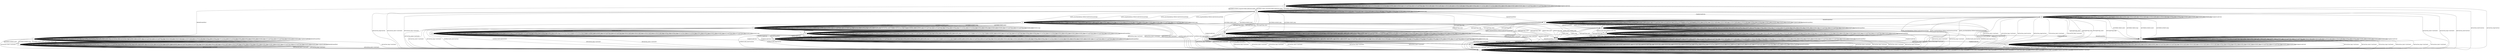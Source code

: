 digraph "../results/kwikModels/kwik-PSK-0/learnedModel" {
s0 [label=s0];
s1 [label=s1];
s2 [label=s2];
s3 [label=s3];
s4 [label=s4];
s5 [label=s5];
s6 [label=s6];
s7 [label=s7];
s8 [label=s8];
s9 [label=s9];
s10 [label=s10];
s11 [label=s11];
s12 [label=s12];
s13 [label=s13];
s14 [label=s14];
s15 [label=s15];
s16 [label=s16];
s17 [label=s17];
s18 [label=s18];
s19 [label=s19];
s0 -> s0  [label="initPing_short/PingACK "];
s0 -> s0  [label="initPing_long/PingACK "];
s0 -> s3  [label="initConClose_short/ConClose "];
s0 -> s3  [label="initConClose_long/ConClose "];
s0 -> s2  [label="initCltHello-vldACK_short/initSvrHello,hndEncExt,hndFin "];
s0 -> s2  [label="initCltHello-vldACK_long/initSvrHello,hndEncExt,hndFin "];
s0 -> s2  [label="initCltHello-invldACK_short/initSvrHello,hndEncExt,hndFin "];
s0 -> s2  [label="initCltHello-invldACK_long/initSvrHello,hndEncExt,hndFin "];
s0 -> s0  [label="initNoFr_short/ "];
s0 -> s0  [label="initNoFr_long/ "];
s0 -> s0  [label="initUnxpFrType_short/ "];
s0 -> s0  [label="initUnxpFrType_long/ "];
s0 -> s0  [label="hndPing_short/ "];
s0 -> s0  [label="hndPing_long/ "];
s0 -> s0  [label="hndFin_short/ "];
s0 -> s0  [label="hndFin_long/ "];
s0 -> s0  [label="hndConClose_short/ "];
s0 -> s0  [label="hndConClose_long/ "];
s0 -> s0  [label="hndNoFr_short/ "];
s0 -> s0  [label="hndNoFr_long/ "];
s0 -> s0  [label="hndUnxpFrType_short/ "];
s0 -> s0  [label="hndUnxpFrType_long/ "];
s0 -> s0  [label="VldNewConID_short/ "];
s0 -> s0  [label="VldNewConID_long/ "];
s0 -> s0  [label="InvldNewConID_short/ "];
s0 -> s0  [label="InvldNewConID_long/ "];
s0 -> s0  [label="0rttPing_short/ "];
s0 -> s0  [label="0rttPing_long/ "];
s0 -> s0  [label="0rttConClose_short/ "];
s0 -> s0  [label="0rttConClose_long/ "];
s0 -> s0  [label="0rttFin_short/ "];
s0 -> s0  [label="0rttFin_long/ "];
s0 -> s0  [label="0rttNoFr_short/ "];
s0 -> s0  [label="0rttNoFr_long/ "];
s0 -> s0  [label="0rttUnxpFrType_short/ "];
s0 -> s0  [label="0rttUnxpFrType_long/ "];
s0 -> s0  [label="0rttACK_short/ "];
s0 -> s0  [label="0rttACK_long/ "];
s0 -> s0  [label="[ChgDestConID-Ori]/ "];
s0 -> s1  [label="[RmPadFrmInitPkts]/ "];
s1 -> s1  [label="initPing_short/ "];
s1 -> s1  [label="initPing_long/ "];
s1 -> s3  [label="initConClose_short/<ConClosed> "];
s1 -> s3  [label="initConClose_long/<ConClosed> "];
s1 -> s7  [label="initCltHello-vldACK_short/ "];
s1 -> s7  [label="initCltHello-vldACK_long/ "];
s1 -> s7  [label="initCltHello-invldACK_short/ "];
s1 -> s7  [label="initCltHello-invldACK_long/ "];
s1 -> s1  [label="initNoFr_short/ "];
s1 -> s1  [label="initNoFr_long/ "];
s1 -> s1  [label="initUnxpFrType_short/ "];
s1 -> s1  [label="initUnxpFrType_long/ "];
s1 -> s1  [label="hndPing_short/ "];
s1 -> s1  [label="hndPing_long/ "];
s1 -> s1  [label="hndFin_short/ "];
s1 -> s1  [label="hndFin_long/ "];
s1 -> s1  [label="hndConClose_short/ "];
s1 -> s1  [label="hndConClose_long/ "];
s1 -> s1  [label="hndNoFr_short/ "];
s1 -> s1  [label="hndNoFr_long/ "];
s1 -> s1  [label="hndUnxpFrType_short/ "];
s1 -> s1  [label="hndUnxpFrType_long/ "];
s1 -> s1  [label="VldNewConID_short/ "];
s1 -> s1  [label="VldNewConID_long/ "];
s1 -> s1  [label="InvldNewConID_short/ "];
s1 -> s1  [label="InvldNewConID_long/ "];
s1 -> s1  [label="0rttPing_short/ "];
s1 -> s1  [label="0rttPing_long/ "];
s1 -> s1  [label="0rttConClose_short/ "];
s1 -> s1  [label="0rttConClose_long/ "];
s1 -> s1  [label="0rttFin_short/ "];
s1 -> s1  [label="0rttFin_long/ "];
s1 -> s1  [label="0rttNoFr_short/ "];
s1 -> s1  [label="0rttNoFr_long/ "];
s1 -> s1  [label="0rttUnxpFrType_short/ "];
s1 -> s1  [label="0rttUnxpFrType_long/ "];
s1 -> s1  [label="0rttACK_short/ "];
s1 -> s1  [label="0rttACK_long/ "];
s1 -> s1  [label="[ChgDestConID-Ori]/ "];
s1 -> s1  [label="[RmPadFrmInitPkts]/ "];
s2 -> s2  [label="initPing_short/ "];
s2 -> s2  [label="initPing_long/ "];
s2 -> s3  [label="initConClose_short/<ConClosed> "];
s2 -> s3  [label="initConClose_long/<ConClosed> "];
s2 -> s6  [label="initCltHello-vldACK_short/ "];
s2 -> s6  [label="initCltHello-vldACK_long/ "];
s2 -> s6  [label="initCltHello-invldACK_short/ "];
s2 -> s6  [label="initCltHello-invldACK_long/ "];
s2 -> s2  [label="initNoFr_short/ "];
s2 -> s2  [label="initNoFr_long/ "];
s2 -> s2  [label="initUnxpFrType_short/ "];
s2 -> s2  [label="initUnxpFrType_long/ "];
s2 -> s2  [label="hndPing_short/PingACK "];
s2 -> s2  [label="hndPing_long/PingACK "];
s2 -> s5  [label="hndFin_short/HndshkDone,VldNewConID,NewSessionTicket "];
s2 -> s5  [label="hndFin_long/HndshkDone,VldNewConID,NewSessionTicket "];
s2 -> s3  [label="hndConClose_short/ConClose "];
s2 -> s3  [label="hndConClose_long/ConClose "];
s2 -> s2  [label="hndNoFr_short/ "];
s2 -> s2  [label="hndNoFr_long/ "];
s2 -> s16  [label="hndUnxpFrType_short/ "];
s2 -> s16  [label="hndUnxpFrType_long/ "];
s2 -> s2  [label="VldNewConID_short/ "];
s2 -> s2  [label="VldNewConID_long/ "];
s2 -> s2  [label="InvldNewConID_short/ "];
s2 -> s2  [label="InvldNewConID_long/ "];
s2 -> s2  [label="0rttPing_short/ "];
s2 -> s2  [label="0rttPing_long/ "];
s2 -> s3  [label="0rttConClose_short/<ConClosed> "];
s2 -> s3  [label="0rttConClose_long/<ConClosed> "];
s2 -> s5  [label="0rttFin_short/HndshkDone,VldNewConID,NewSessionTicket "];
s2 -> s5  [label="0rttFin_long/HndshkDone,VldNewConID,NewSessionTicket "];
s2 -> s2  [label="0rttNoFr_short/ "];
s2 -> s2  [label="0rttNoFr_long/ "];
s2 -> s16  [label="0rttUnxpFrType_short/ "];
s2 -> s16  [label="0rttUnxpFrType_long/ "];
s2 -> s2  [label="0rttACK_short/ "];
s2 -> s2  [label="0rttACK_long/ "];
s2 -> s19  [label="[ChgDestConID-Ori]/ "];
s2 -> s4  [label="[RmPadFrmInitPkts]/ "];
s3 -> s3  [label="initPing_short/<ConClosed> "];
s3 -> s3  [label="initPing_long/<ConClosed> "];
s3 -> s3  [label="initConClose_short/<ConClosed> "];
s3 -> s3  [label="initConClose_long/<ConClosed> "];
s3 -> s3  [label="initCltHello-vldACK_short/<ConClosed> "];
s3 -> s3  [label="initCltHello-vldACK_long/<ConClosed> "];
s3 -> s3  [label="initCltHello-invldACK_short/<ConClosed> "];
s3 -> s3  [label="initCltHello-invldACK_long/<ConClosed> "];
s3 -> s3  [label="initNoFr_short/<ConClosed> "];
s3 -> s3  [label="initNoFr_long/<ConClosed> "];
s3 -> s3  [label="initUnxpFrType_short/<ConClosed> "];
s3 -> s3  [label="initUnxpFrType_long/<ConClosed> "];
s3 -> s3  [label="hndPing_short/<ConClosed> "];
s3 -> s3  [label="hndPing_long/<ConClosed> "];
s3 -> s3  [label="hndFin_short/<ConClosed> "];
s3 -> s3  [label="hndFin_long/<ConClosed> "];
s3 -> s3  [label="hndConClose_short/<ConClosed> "];
s3 -> s3  [label="hndConClose_long/<ConClosed> "];
s3 -> s3  [label="hndNoFr_short/<ConClosed> "];
s3 -> s3  [label="hndNoFr_long/<ConClosed> "];
s3 -> s3  [label="hndUnxpFrType_short/<ConClosed> "];
s3 -> s3  [label="hndUnxpFrType_long/<ConClosed> "];
s3 -> s3  [label="VldNewConID_short/<ConClosed> "];
s3 -> s3  [label="VldNewConID_long/<ConClosed> "];
s3 -> s3  [label="InvldNewConID_short/<ConClosed> "];
s3 -> s3  [label="InvldNewConID_long/<ConClosed> "];
s3 -> s3  [label="0rttPing_short/<ConClosed> "];
s3 -> s3  [label="0rttPing_long/<ConClosed> "];
s3 -> s3  [label="0rttConClose_short/<ConClosed> "];
s3 -> s3  [label="0rttConClose_long/<ConClosed> "];
s3 -> s3  [label="0rttFin_short/<ConClosed> "];
s3 -> s3  [label="0rttFin_long/<ConClosed> "];
s3 -> s3  [label="0rttNoFr_short/<ConClosed> "];
s3 -> s3  [label="0rttNoFr_long/<ConClosed> "];
s3 -> s3  [label="0rttUnxpFrType_short/<ConClosed> "];
s3 -> s3  [label="0rttUnxpFrType_long/<ConClosed> "];
s3 -> s3  [label="0rttACK_short/<ConClosed> "];
s3 -> s3  [label="0rttACK_long/<ConClosed> "];
s3 -> s3  [label="[ChgDestConID-Ori]/<ConClosed> "];
s3 -> s3  [label="[RmPadFrmInitPkts]/<ConClosed> "];
s4 -> s4  [label="initPing_short/ "];
s4 -> s4  [label="initPing_long/ "];
s4 -> s4  [label="initConClose_short/<ConAct> "];
s4 -> s4  [label="initConClose_long/<ConAct> "];
s4 -> s4  [label="initCltHello-vldACK_short/ "];
s4 -> s4  [label="initCltHello-vldACK_long/ "];
s4 -> s4  [label="initCltHello-invldACK_short/ "];
s4 -> s4  [label="initCltHello-invldACK_long/ "];
s4 -> s4  [label="initNoFr_short/ "];
s4 -> s4  [label="initNoFr_long/ "];
s4 -> s4  [label="initUnxpFrType_short/ "];
s4 -> s4  [label="initUnxpFrType_long/ "];
s4 -> s4  [label="hndPing_short/PingACK "];
s4 -> s4  [label="hndPing_long/PingACK "];
s4 -> s11  [label="hndFin_short/HndshkDone,VldNewConID,NewSessionTicket "];
s4 -> s11  [label="hndFin_long/HndshkDone,VldNewConID,NewSessionTicket "];
s4 -> s3  [label="hndConClose_short/ConClose "];
s4 -> s3  [label="hndConClose_long/ConClose "];
s4 -> s4  [label="hndNoFr_short/ "];
s4 -> s4  [label="hndNoFr_long/ "];
s4 -> s6  [label="hndUnxpFrType_short/ "];
s4 -> s6  [label="hndUnxpFrType_long/ "];
s4 -> s4  [label="VldNewConID_short/ "];
s4 -> s4  [label="VldNewConID_long/ "];
s4 -> s4  [label="InvldNewConID_short/ "];
s4 -> s4  [label="InvldNewConID_long/ "];
s4 -> s4  [label="0rttPing_short/ "];
s4 -> s4  [label="0rttPing_long/ "];
s4 -> s3  [label="0rttConClose_short/<ConClosed> "];
s4 -> s3  [label="0rttConClose_long/<ConClosed> "];
s4 -> s11  [label="0rttFin_short/HndshkDone,VldNewConID,NewSessionTicket "];
s4 -> s11  [label="0rttFin_long/HndshkDone,VldNewConID,NewSessionTicket "];
s4 -> s4  [label="0rttNoFr_short/ "];
s4 -> s4  [label="0rttNoFr_long/ "];
s4 -> s6  [label="0rttUnxpFrType_short/ "];
s4 -> s6  [label="0rttUnxpFrType_long/ "];
s4 -> s4  [label="0rttACK_short/ "];
s4 -> s4  [label="0rttACK_long/ "];
s4 -> s4  [label="[ChgDestConID-Ori]/ "];
s4 -> s4  [label="[RmPadFrmInitPkts]/ "];
s5 -> s5  [label="initPing_short/ "];
s5 -> s5  [label="initPing_long/ "];
s5 -> s3  [label="initConClose_short/<ConClosed> "];
s5 -> s3  [label="initConClose_long/<ConClosed> "];
s5 -> s10  [label="initCltHello-vldACK_short/ "];
s5 -> s10  [label="initCltHello-vldACK_long/ "];
s5 -> s10  [label="initCltHello-invldACK_short/ "];
s5 -> s10  [label="initCltHello-invldACK_long/ "];
s5 -> s5  [label="initNoFr_short/ "];
s5 -> s5  [label="initNoFr_long/ "];
s5 -> s5  [label="initUnxpFrType_short/ "];
s5 -> s5  [label="initUnxpFrType_long/ "];
s5 -> s5  [label="hndPing_short/ "];
s5 -> s5  [label="hndPing_long/ "];
s5 -> s9  [label="hndFin_short/ "];
s5 -> s9  [label="hndFin_long/ "];
s5 -> s3  [label="hndConClose_short/<ConClosed> "];
s5 -> s3  [label="hndConClose_long/<ConClosed> "];
s5 -> s5  [label="hndNoFr_short/ "];
s5 -> s5  [label="hndNoFr_long/ "];
s5 -> s9  [label="hndUnxpFrType_short/ "];
s5 -> s9  [label="hndUnxpFrType_long/ "];
s5 -> s9  [label="VldNewConID_short/ "];
s5 -> s9  [label="VldNewConID_long/ "];
s5 -> s3  [label="InvldNewConID_short/ConClose "];
s5 -> s3  [label="InvldNewConID_long/ConClose "];
s5 -> s5  [label="0rttPing_short/ "];
s5 -> s5  [label="0rttPing_long/ "];
s5 -> s5  [label="0rttConClose_short/ "];
s5 -> s5  [label="0rttConClose_long/ "];
s5 -> s5  [label="0rttFin_short/ "];
s5 -> s5  [label="0rttFin_long/ "];
s5 -> s5  [label="0rttNoFr_short/ "];
s5 -> s5  [label="0rttNoFr_long/ "];
s5 -> s5  [label="0rttUnxpFrType_short/ "];
s5 -> s5  [label="0rttUnxpFrType_long/ "];
s5 -> s5  [label="0rttACK_short/ "];
s5 -> s5  [label="0rttACK_long/ "];
s5 -> s8  [label="[ChgDestConID-Ori]/ "];
s5 -> s11  [label="[RmPadFrmInitPkts]/ "];
s6 -> s6  [label="initPing_short/ "];
s6 -> s6  [label="initPing_long/ "];
s6 -> s3  [label="initConClose_short/<ConClosed> "];
s6 -> s3  [label="initConClose_long/<ConClosed> "];
s6 -> s6  [label="initCltHello-vldACK_short/ "];
s6 -> s6  [label="initCltHello-vldACK_long/ "];
s6 -> s6  [label="initCltHello-invldACK_short/ "];
s6 -> s6  [label="initCltHello-invldACK_long/ "];
s6 -> s6  [label="initNoFr_short/ "];
s6 -> s6  [label="initNoFr_long/ "];
s6 -> s6  [label="initUnxpFrType_short/ "];
s6 -> s6  [label="initUnxpFrType_long/ "];
s6 -> s6  [label="hndPing_short/ "];
s6 -> s6  [label="hndPing_long/ "];
s6 -> s6  [label="hndFin_short/ "];
s6 -> s6  [label="hndFin_long/ "];
s6 -> s3  [label="hndConClose_short/<ConClosed> "];
s6 -> s3  [label="hndConClose_long/<ConClosed> "];
s6 -> s6  [label="hndNoFr_short/ "];
s6 -> s6  [label="hndNoFr_long/ "];
s6 -> s6  [label="hndUnxpFrType_short/ "];
s6 -> s6  [label="hndUnxpFrType_long/ "];
s6 -> s6  [label="VldNewConID_short/ "];
s6 -> s6  [label="VldNewConID_long/ "];
s6 -> s6  [label="InvldNewConID_short/ "];
s6 -> s6  [label="InvldNewConID_long/ "];
s6 -> s6  [label="0rttPing_short/ "];
s6 -> s6  [label="0rttPing_long/ "];
s6 -> s3  [label="0rttConClose_short/<ConClosed> "];
s6 -> s3  [label="0rttConClose_long/<ConClosed> "];
s6 -> s16  [label="0rttFin_short/ "];
s6 -> s16  [label="0rttFin_long/ "];
s6 -> s6  [label="0rttNoFr_short/ "];
s6 -> s6  [label="0rttNoFr_long/ "];
s6 -> s16  [label="0rttUnxpFrType_short/ "];
s6 -> s16  [label="0rttUnxpFrType_long/ "];
s6 -> s6  [label="0rttACK_short/ "];
s6 -> s6  [label="0rttACK_long/ "];
s6 -> s18  [label="[ChgDestConID-Ori]/ "];
s6 -> s6  [label="[RmPadFrmInitPkts]/ "];
s7 -> s7  [label="initPing_short/ "];
s7 -> s7  [label="initPing_long/ "];
s7 -> s3  [label="initConClose_short/<ConClosed> "];
s7 -> s3  [label="initConClose_long/<ConClosed> "];
s7 -> s7  [label="initCltHello-vldACK_short/ "];
s7 -> s7  [label="initCltHello-vldACK_long/ "];
s7 -> s7  [label="initCltHello-invldACK_short/ "];
s7 -> s7  [label="initCltHello-invldACK_long/ "];
s7 -> s7  [label="initNoFr_short/ "];
s7 -> s7  [label="initNoFr_long/ "];
s7 -> s7  [label="initUnxpFrType_short/ "];
s7 -> s7  [label="initUnxpFrType_long/ "];
s7 -> s7  [label="hndPing_short/ "];
s7 -> s7  [label="hndPing_long/ "];
s7 -> s7  [label="hndFin_short/ "];
s7 -> s7  [label="hndFin_long/ "];
s7 -> s7  [label="hndConClose_short/ "];
s7 -> s7  [label="hndConClose_long/ "];
s7 -> s7  [label="hndNoFr_short/ "];
s7 -> s7  [label="hndNoFr_long/ "];
s7 -> s7  [label="hndUnxpFrType_short/ "];
s7 -> s7  [label="hndUnxpFrType_long/ "];
s7 -> s7  [label="VldNewConID_short/ "];
s7 -> s7  [label="VldNewConID_long/ "];
s7 -> s7  [label="InvldNewConID_short/ "];
s7 -> s7  [label="InvldNewConID_long/ "];
s7 -> s7  [label="0rttPing_short/ "];
s7 -> s7  [label="0rttPing_long/ "];
s7 -> s3  [label="0rttConClose_short/<ConClosed> "];
s7 -> s3  [label="0rttConClose_long/<ConClosed> "];
s7 -> s7  [label="0rttFin_short/ "];
s7 -> s7  [label="0rttFin_long/ "];
s7 -> s7  [label="0rttNoFr_short/ "];
s7 -> s7  [label="0rttNoFr_long/ "];
s7 -> s7  [label="0rttUnxpFrType_short/ "];
s7 -> s7  [label="0rttUnxpFrType_long/ "];
s7 -> s7  [label="0rttACK_short/ "];
s7 -> s7  [label="0rttACK_long/ "];
s7 -> s7  [label="[ChgDestConID-Ori]/ "];
s7 -> s7  [label="[RmPadFrmInitPkts]/ "];
s8 -> s8  [label="initPing_short/ "];
s8 -> s8  [label="initPing_long/ "];
s8 -> s8  [label="initConClose_short/ "];
s8 -> s8  [label="initConClose_long/ "];
s8 -> s8  [label="initCltHello-vldACK_short/ "];
s8 -> s8  [label="initCltHello-vldACK_long/ "];
s8 -> s8  [label="initCltHello-invldACK_short/ "];
s8 -> s8  [label="initCltHello-invldACK_long/ "];
s8 -> s8  [label="initNoFr_short/ "];
s8 -> s8  [label="initNoFr_long/ "];
s8 -> s8  [label="initUnxpFrType_short/ "];
s8 -> s8  [label="initUnxpFrType_long/ "];
s8 -> s8  [label="hndPing_short/ "];
s8 -> s8  [label="hndPing_long/ "];
s8 -> s8  [label="hndFin_short/ "];
s8 -> s8  [label="hndFin_long/ "];
s8 -> s3  [label="hndConClose_short/<ConClosed> "];
s8 -> s3  [label="hndConClose_long/<ConClosed> "];
s8 -> s8  [label="hndNoFr_short/ "];
s8 -> s8  [label="hndNoFr_long/ "];
s8 -> s8  [label="hndUnxpFrType_short/ "];
s8 -> s8  [label="hndUnxpFrType_long/ "];
s8 -> s8  [label="VldNewConID_short/ "];
s8 -> s8  [label="VldNewConID_long/ "];
s8 -> s8  [label="InvldNewConID_short/ "];
s8 -> s8  [label="InvldNewConID_long/ "];
s8 -> s8  [label="0rttPing_short/ "];
s8 -> s8  [label="0rttPing_long/ "];
s8 -> s8  [label="0rttConClose_short/ "];
s8 -> s8  [label="0rttConClose_long/ "];
s8 -> s8  [label="0rttFin_short/ "];
s8 -> s8  [label="0rttFin_long/ "];
s8 -> s8  [label="0rttNoFr_short/ "];
s8 -> s8  [label="0rttNoFr_long/ "];
s8 -> s8  [label="0rttUnxpFrType_short/ "];
s8 -> s8  [label="0rttUnxpFrType_long/ "];
s8 -> s8  [label="0rttACK_short/ "];
s8 -> s8  [label="0rttACK_long/ "];
s8 -> s8  [label="[ChgDestConID-Ori]/ "];
s8 -> s8  [label="[RmPadFrmInitPkts]/ "];
s9 -> s9  [label="initPing_short/ "];
s9 -> s9  [label="initPing_long/ "];
s9 -> s3  [label="initConClose_short/<ConClosed> "];
s9 -> s3  [label="initConClose_long/<ConClosed> "];
s9 -> s9  [label="initCltHello-vldACK_short/ "];
s9 -> s9  [label="initCltHello-vldACK_long/ "];
s9 -> s9  [label="initCltHello-invldACK_short/ "];
s9 -> s9  [label="initCltHello-invldACK_long/ "];
s9 -> s9  [label="initNoFr_short/ "];
s9 -> s9  [label="initNoFr_long/ "];
s9 -> s9  [label="initUnxpFrType_short/ "];
s9 -> s9  [label="initUnxpFrType_long/ "];
s9 -> s9  [label="hndPing_short/ "];
s9 -> s9  [label="hndPing_long/ "];
s9 -> s9  [label="hndFin_short/ "];
s9 -> s9  [label="hndFin_long/ "];
s9 -> s3  [label="hndConClose_short/<ConClosed> "];
s9 -> s3  [label="hndConClose_long/<ConClosed> "];
s9 -> s9  [label="hndNoFr_short/ "];
s9 -> s9  [label="hndNoFr_long/ "];
s9 -> s9  [label="hndUnxpFrType_short/ "];
s9 -> s9  [label="hndUnxpFrType_long/ "];
s9 -> s9  [label="VldNewConID_short/ "];
s9 -> s9  [label="VldNewConID_long/ "];
s9 -> s9  [label="InvldNewConID_short/ "];
s9 -> s9  [label="InvldNewConID_long/ "];
s9 -> s9  [label="0rttPing_short/ "];
s9 -> s9  [label="0rttPing_long/ "];
s9 -> s9  [label="0rttConClose_short/ "];
s9 -> s9  [label="0rttConClose_long/ "];
s9 -> s9  [label="0rttFin_short/ "];
s9 -> s9  [label="0rttFin_long/ "];
s9 -> s9  [label="0rttNoFr_short/ "];
s9 -> s9  [label="0rttNoFr_long/ "];
s9 -> s9  [label="0rttUnxpFrType_short/ "];
s9 -> s9  [label="0rttUnxpFrType_long/ "];
s9 -> s9  [label="0rttACK_short/ "];
s9 -> s9  [label="0rttACK_long/ "];
s9 -> s8  [label="[ChgDestConID-Ori]/ "];
s9 -> s9  [label="[RmPadFrmInitPkts]/ "];
s10 -> s10  [label="initPing_short/ "];
s10 -> s10  [label="initPing_long/ "];
s10 -> s3  [label="initConClose_short/<ConClosed> "];
s10 -> s3  [label="initConClose_long/<ConClosed> "];
s10 -> s10  [label="initCltHello-vldACK_short/ "];
s10 -> s10  [label="initCltHello-vldACK_long/ "];
s10 -> s10  [label="initCltHello-invldACK_short/ "];
s10 -> s10  [label="initCltHello-invldACK_long/ "];
s10 -> s10  [label="initNoFr_short/ "];
s10 -> s10  [label="initNoFr_long/ "];
s10 -> s10  [label="initUnxpFrType_short/ "];
s10 -> s10  [label="initUnxpFrType_long/ "];
s10 -> s10  [label="hndPing_short/ "];
s10 -> s10  [label="hndPing_long/ "];
s10 -> s10  [label="hndFin_short/ "];
s10 -> s10  [label="hndFin_long/ "];
s10 -> s10  [label="hndConClose_short/<ConAct> "];
s10 -> s10  [label="hndConClose_long/<ConAct> "];
s10 -> s10  [label="hndNoFr_short/ "];
s10 -> s10  [label="hndNoFr_long/ "];
s10 -> s10  [label="hndUnxpFrType_short/ "];
s10 -> s10  [label="hndUnxpFrType_long/ "];
s10 -> s14  [label="VldNewConID_short/ "];
s10 -> s14  [label="VldNewConID_long/ "];
s10 -> s3  [label="InvldNewConID_short/ConClose "];
s10 -> s3  [label="InvldNewConID_long/ConClose "];
s10 -> s10  [label="0rttPing_short/ "];
s10 -> s10  [label="0rttPing_long/ "];
s10 -> s10  [label="0rttConClose_short/ "];
s10 -> s10  [label="0rttConClose_long/ "];
s10 -> s10  [label="0rttFin_short/ "];
s10 -> s10  [label="0rttFin_long/ "];
s10 -> s10  [label="0rttNoFr_short/ "];
s10 -> s10  [label="0rttNoFr_long/ "];
s10 -> s10  [label="0rttUnxpFrType_short/ "];
s10 -> s10  [label="0rttUnxpFrType_long/ "];
s10 -> s10  [label="0rttACK_short/ "];
s10 -> s10  [label="0rttACK_long/ "];
s10 -> s8  [label="[ChgDestConID-Ori]/ "];
s10 -> s13  [label="[RmPadFrmInitPkts]/ "];
s11 -> s11  [label="initPing_short/ "];
s11 -> s11  [label="initPing_long/ "];
s11 -> s11  [label="initConClose_short/<ConAct> "];
s11 -> s11  [label="initConClose_long/<ConAct> "];
s11 -> s11  [label="initCltHello-vldACK_short/ "];
s11 -> s11  [label="initCltHello-vldACK_long/ "];
s11 -> s11  [label="initCltHello-invldACK_short/ "];
s11 -> s11  [label="initCltHello-invldACK_long/ "];
s11 -> s11  [label="initNoFr_short/ "];
s11 -> s11  [label="initNoFr_long/ "];
s11 -> s11  [label="initUnxpFrType_short/ "];
s11 -> s11  [label="initUnxpFrType_long/ "];
s11 -> s11  [label="hndPing_short/ "];
s11 -> s11  [label="hndPing_long/ "];
s11 -> s9  [label="hndFin_short/ "];
s11 -> s9  [label="hndFin_long/ "];
s11 -> s3  [label="hndConClose_short/<ConClosed> "];
s11 -> s3  [label="hndConClose_long/<ConClosed> "];
s11 -> s11  [label="hndNoFr_short/ "];
s11 -> s11  [label="hndNoFr_long/ "];
s11 -> s9  [label="hndUnxpFrType_short/ "];
s11 -> s9  [label="hndUnxpFrType_long/ "];
s11 -> s12  [label="VldNewConID_short/ "];
s11 -> s12  [label="VldNewConID_long/ "];
s11 -> s3  [label="InvldNewConID_short/ConClose "];
s11 -> s3  [label="InvldNewConID_long/ConClose "];
s11 -> s11  [label="0rttPing_short/ "];
s11 -> s11  [label="0rttPing_long/ "];
s11 -> s11  [label="0rttConClose_short/ "];
s11 -> s11  [label="0rttConClose_long/ "];
s11 -> s11  [label="0rttFin_short/ "];
s11 -> s11  [label="0rttFin_long/ "];
s11 -> s11  [label="0rttNoFr_short/ "];
s11 -> s11  [label="0rttNoFr_long/ "];
s11 -> s11  [label="0rttUnxpFrType_short/ "];
s11 -> s11  [label="0rttUnxpFrType_long/ "];
s11 -> s11  [label="0rttACK_short/ "];
s11 -> s11  [label="0rttACK_long/ "];
s11 -> s8  [label="[ChgDestConID-Ori]/ "];
s11 -> s11  [label="[RmPadFrmInitPkts]/ "];
s12 -> s12  [label="initPing_short/ "];
s12 -> s12  [label="initPing_long/ "];
s12 -> s12  [label="initConClose_short/<ConAct> "];
s12 -> s12  [label="initConClose_long/<ConAct> "];
s12 -> s12  [label="initCltHello-vldACK_short/ "];
s12 -> s12  [label="initCltHello-vldACK_long/ "];
s12 -> s12  [label="initCltHello-invldACK_short/ "];
s12 -> s12  [label="initCltHello-invldACK_long/ "];
s12 -> s12  [label="initNoFr_short/ "];
s12 -> s12  [label="initNoFr_long/ "];
s12 -> s12  [label="initUnxpFrType_short/ "];
s12 -> s12  [label="initUnxpFrType_long/ "];
s12 -> s12  [label="hndPing_short/ "];
s12 -> s12  [label="hndPing_long/ "];
s12 -> s9  [label="hndFin_short/ "];
s12 -> s9  [label="hndFin_long/ "];
s12 -> s3  [label="hndConClose_short/<ConClosed> "];
s12 -> s3  [label="hndConClose_long/<ConClosed> "];
s12 -> s12  [label="hndNoFr_short/ "];
s12 -> s12  [label="hndNoFr_long/ "];
s12 -> s9  [label="hndUnxpFrType_short/ "];
s12 -> s9  [label="hndUnxpFrType_long/ "];
s12 -> s12  [label="VldNewConID_short/ "];
s12 -> s12  [label="VldNewConID_long/ "];
s12 -> s12  [label="InvldNewConID_short/ "];
s12 -> s12  [label="InvldNewConID_long/ "];
s12 -> s12  [label="0rttPing_short/ "];
s12 -> s12  [label="0rttPing_long/ "];
s12 -> s12  [label="0rttConClose_short/ "];
s12 -> s12  [label="0rttConClose_long/ "];
s12 -> s12  [label="0rttFin_short/ "];
s12 -> s12  [label="0rttFin_long/ "];
s12 -> s12  [label="0rttNoFr_short/ "];
s12 -> s12  [label="0rttNoFr_long/ "];
s12 -> s12  [label="0rttUnxpFrType_short/ "];
s12 -> s12  [label="0rttUnxpFrType_long/ "];
s12 -> s12  [label="0rttACK_short/ "];
s12 -> s12  [label="0rttACK_long/ "];
s12 -> s8  [label="[ChgDestConID-Ori]/ "];
s12 -> s12  [label="[RmPadFrmInitPkts]/ "];
s13 -> s13  [label="initPing_short/ "];
s13 -> s13  [label="initPing_long/ "];
s13 -> s13  [label="initConClose_short/<ConAct> "];
s13 -> s13  [label="initConClose_long/<ConAct> "];
s13 -> s13  [label="initCltHello-vldACK_short/ "];
s13 -> s13  [label="initCltHello-vldACK_long/ "];
s13 -> s13  [label="initCltHello-invldACK_short/ "];
s13 -> s13  [label="initCltHello-invldACK_long/ "];
s13 -> s13  [label="initNoFr_short/ "];
s13 -> s13  [label="initNoFr_long/ "];
s13 -> s13  [label="initUnxpFrType_short/ "];
s13 -> s13  [label="initUnxpFrType_long/ "];
s13 -> s13  [label="hndPing_short/ "];
s13 -> s13  [label="hndPing_long/ "];
s13 -> s13  [label="hndFin_short/ "];
s13 -> s13  [label="hndFin_long/ "];
s13 -> s13  [label="hndConClose_short/<ConAct> "];
s13 -> s13  [label="hndConClose_long/<ConAct> "];
s13 -> s13  [label="hndNoFr_short/ "];
s13 -> s13  [label="hndNoFr_long/ "];
s13 -> s13  [label="hndUnxpFrType_short/ "];
s13 -> s13  [label="hndUnxpFrType_long/ "];
s13 -> s15  [label="VldNewConID_short/ "];
s13 -> s15  [label="VldNewConID_long/ "];
s13 -> s3  [label="InvldNewConID_short/ConClose "];
s13 -> s3  [label="InvldNewConID_long/ConClose "];
s13 -> s13  [label="0rttPing_short/ "];
s13 -> s13  [label="0rttPing_long/ "];
s13 -> s13  [label="0rttConClose_short/ "];
s13 -> s13  [label="0rttConClose_long/ "];
s13 -> s13  [label="0rttFin_short/ "];
s13 -> s13  [label="0rttFin_long/ "];
s13 -> s13  [label="0rttNoFr_short/ "];
s13 -> s13  [label="0rttNoFr_long/ "];
s13 -> s13  [label="0rttUnxpFrType_short/ "];
s13 -> s13  [label="0rttUnxpFrType_long/ "];
s13 -> s13  [label="0rttACK_short/ "];
s13 -> s13  [label="0rttACK_long/ "];
s13 -> s8  [label="[ChgDestConID-Ori]/ "];
s13 -> s13  [label="[RmPadFrmInitPkts]/ "];
s14 -> s14  [label="initPing_short/ "];
s14 -> s14  [label="initPing_long/ "];
s14 -> s3  [label="initConClose_short/<ConClosed> "];
s14 -> s3  [label="initConClose_long/<ConClosed> "];
s14 -> s14  [label="initCltHello-vldACK_short/ "];
s14 -> s14  [label="initCltHello-vldACK_long/ "];
s14 -> s14  [label="initCltHello-invldACK_short/ "];
s14 -> s14  [label="initCltHello-invldACK_long/ "];
s14 -> s14  [label="initNoFr_short/ "];
s14 -> s14  [label="initNoFr_long/ "];
s14 -> s14  [label="initUnxpFrType_short/ "];
s14 -> s14  [label="initUnxpFrType_long/ "];
s14 -> s14  [label="hndPing_short/ "];
s14 -> s14  [label="hndPing_long/ "];
s14 -> s14  [label="hndFin_short/ "];
s14 -> s14  [label="hndFin_long/ "];
s14 -> s14  [label="hndConClose_short/<ConAct> "];
s14 -> s14  [label="hndConClose_long/<ConAct> "];
s14 -> s14  [label="hndNoFr_short/ "];
s14 -> s14  [label="hndNoFr_long/ "];
s14 -> s14  [label="hndUnxpFrType_short/ "];
s14 -> s14  [label="hndUnxpFrType_long/ "];
s14 -> s14  [label="VldNewConID_short/ "];
s14 -> s14  [label="VldNewConID_long/ "];
s14 -> s14  [label="InvldNewConID_short/ "];
s14 -> s14  [label="InvldNewConID_long/ "];
s14 -> s14  [label="0rttPing_short/ "];
s14 -> s14  [label="0rttPing_long/ "];
s14 -> s14  [label="0rttConClose_short/ "];
s14 -> s14  [label="0rttConClose_long/ "];
s14 -> s14  [label="0rttFin_short/ "];
s14 -> s14  [label="0rttFin_long/ "];
s14 -> s14  [label="0rttNoFr_short/ "];
s14 -> s14  [label="0rttNoFr_long/ "];
s14 -> s14  [label="0rttUnxpFrType_short/ "];
s14 -> s14  [label="0rttUnxpFrType_long/ "];
s14 -> s14  [label="0rttACK_short/ "];
s14 -> s14  [label="0rttACK_long/ "];
s14 -> s8  [label="[ChgDestConID-Ori]/ "];
s14 -> s15  [label="[RmPadFrmInitPkts]/ "];
s15 -> s15  [label="initPing_short/ "];
s15 -> s15  [label="initPing_long/ "];
s15 -> s15  [label="initConClose_short/<ConAct> "];
s15 -> s15  [label="initConClose_long/<ConAct> "];
s15 -> s15  [label="initCltHello-vldACK_short/ "];
s15 -> s15  [label="initCltHello-vldACK_long/ "];
s15 -> s15  [label="initCltHello-invldACK_short/ "];
s15 -> s15  [label="initCltHello-invldACK_long/ "];
s15 -> s15  [label="initNoFr_short/ "];
s15 -> s15  [label="initNoFr_long/ "];
s15 -> s15  [label="initUnxpFrType_short/ "];
s15 -> s15  [label="initUnxpFrType_long/ "];
s15 -> s15  [label="hndPing_short/ "];
s15 -> s15  [label="hndPing_long/ "];
s15 -> s15  [label="hndFin_short/ "];
s15 -> s15  [label="hndFin_long/ "];
s15 -> s15  [label="hndConClose_short/<ConAct> "];
s15 -> s15  [label="hndConClose_long/<ConAct> "];
s15 -> s15  [label="hndNoFr_short/ "];
s15 -> s15  [label="hndNoFr_long/ "];
s15 -> s15  [label="hndUnxpFrType_short/ "];
s15 -> s15  [label="hndUnxpFrType_long/ "];
s15 -> s15  [label="VldNewConID_short/ "];
s15 -> s15  [label="VldNewConID_long/ "];
s15 -> s15  [label="InvldNewConID_short/ "];
s15 -> s15  [label="InvldNewConID_long/ "];
s15 -> s15  [label="0rttPing_short/ "];
s15 -> s15  [label="0rttPing_long/ "];
s15 -> s15  [label="0rttConClose_short/ "];
s15 -> s15  [label="0rttConClose_long/ "];
s15 -> s15  [label="0rttFin_short/ "];
s15 -> s15  [label="0rttFin_long/ "];
s15 -> s15  [label="0rttNoFr_short/ "];
s15 -> s15  [label="0rttNoFr_long/ "];
s15 -> s15  [label="0rttUnxpFrType_short/ "];
s15 -> s15  [label="0rttUnxpFrType_long/ "];
s15 -> s15  [label="0rttACK_short/ "];
s15 -> s15  [label="0rttACK_long/ "];
s15 -> s8  [label="[ChgDestConID-Ori]/ "];
s15 -> s15  [label="[RmPadFrmInitPkts]/ "];
s16 -> s16  [label="initPing_short/ "];
s16 -> s16  [label="initPing_long/ "];
s16 -> s3  [label="initConClose_short/<ConClosed> "];
s16 -> s3  [label="initConClose_long/<ConClosed> "];
s16 -> s16  [label="initCltHello-vldACK_short/ "];
s16 -> s16  [label="initCltHello-vldACK_long/ "];
s16 -> s16  [label="initCltHello-invldACK_short/ "];
s16 -> s16  [label="initCltHello-invldACK_long/ "];
s16 -> s16  [label="initNoFr_short/ "];
s16 -> s16  [label="initNoFr_long/ "];
s16 -> s16  [label="initUnxpFrType_short/ "];
s16 -> s16  [label="initUnxpFrType_long/ "];
s16 -> s16  [label="hndPing_short/ "];
s16 -> s16  [label="hndPing_long/ "];
s16 -> s16  [label="hndFin_short/ "];
s16 -> s16  [label="hndFin_long/ "];
s16 -> s3  [label="hndConClose_short/<ConClosed> "];
s16 -> s3  [label="hndConClose_long/<ConClosed> "];
s16 -> s16  [label="hndNoFr_short/ "];
s16 -> s16  [label="hndNoFr_long/ "];
s16 -> s16  [label="hndUnxpFrType_short/ "];
s16 -> s16  [label="hndUnxpFrType_long/ "];
s16 -> s16  [label="VldNewConID_short/ "];
s16 -> s16  [label="VldNewConID_long/ "];
s16 -> s16  [label="InvldNewConID_short/ "];
s16 -> s16  [label="InvldNewConID_long/ "];
s16 -> s16  [label="0rttPing_short/ "];
s16 -> s16  [label="0rttPing_long/ "];
s16 -> s3  [label="0rttConClose_short/<ConClosed> "];
s16 -> s3  [label="0rttConClose_long/<ConClosed> "];
s16 -> s16  [label="0rttFin_short/ "];
s16 -> s16  [label="0rttFin_long/ "];
s16 -> s16  [label="0rttNoFr_short/ "];
s16 -> s16  [label="0rttNoFr_long/ "];
s16 -> s16  [label="0rttUnxpFrType_short/ "];
s16 -> s16  [label="0rttUnxpFrType_long/ "];
s16 -> s16  [label="0rttACK_short/ "];
s16 -> s16  [label="0rttACK_long/ "];
s16 -> s17  [label="[ChgDestConID-Ori]/ "];
s16 -> s6  [label="[RmPadFrmInitPkts]/ "];
s17 -> s17  [label="initPing_short/PingACK "];
s17 -> s17  [label="initPing_long/PingACK "];
s17 -> s3  [label="initConClose_short/ConClose "];
s17 -> s3  [label="initConClose_long/ConClose "];
s17 -> s17  [label="initCltHello-vldACK_short/ "];
s17 -> s17  [label="initCltHello-vldACK_long/ "];
s17 -> s17  [label="initCltHello-invldACK_short/ "];
s17 -> s17  [label="initCltHello-invldACK_long/ "];
s17 -> s17  [label="initNoFr_short/ "];
s17 -> s17  [label="initNoFr_long/ "];
s17 -> s17  [label="initUnxpFrType_short/ "];
s17 -> s17  [label="initUnxpFrType_long/ "];
s17 -> s17  [label="hndPing_short/ "];
s17 -> s17  [label="hndPing_long/ "];
s17 -> s17  [label="hndFin_short/ "];
s17 -> s17  [label="hndFin_long/ "];
s17 -> s3  [label="hndConClose_short/<ConClosed> "];
s17 -> s3  [label="hndConClose_long/<ConClosed> "];
s17 -> s17  [label="hndNoFr_short/ "];
s17 -> s17  [label="hndNoFr_long/ "];
s17 -> s17  [label="hndUnxpFrType_short/ "];
s17 -> s17  [label="hndUnxpFrType_long/ "];
s17 -> s17  [label="VldNewConID_short/ "];
s17 -> s17  [label="VldNewConID_long/ "];
s17 -> s17  [label="InvldNewConID_short/ "];
s17 -> s17  [label="InvldNewConID_long/ "];
s17 -> s17  [label="0rttPing_short/ "];
s17 -> s17  [label="0rttPing_long/ "];
s17 -> s3  [label="0rttConClose_short/<ConClosed> "];
s17 -> s3  [label="0rttConClose_long/<ConClosed> "];
s17 -> s17  [label="0rttFin_short/ "];
s17 -> s17  [label="0rttFin_long/ "];
s17 -> s17  [label="0rttNoFr_short/ "];
s17 -> s17  [label="0rttNoFr_long/ "];
s17 -> s17  [label="0rttUnxpFrType_short/ "];
s17 -> s17  [label="0rttUnxpFrType_long/ "];
s17 -> s17  [label="0rttACK_short/ "];
s17 -> s17  [label="0rttACK_long/ "];
s17 -> s17  [label="[ChgDestConID-Ori]/ "];
s17 -> s6  [label="[RmPadFrmInitPkts]/ "];
s18 -> s18  [label="initPing_short/ "];
s18 -> s18  [label="initPing_long/ "];
s18 -> s3  [label="initConClose_short/<ConClosed> "];
s18 -> s3  [label="initConClose_long/<ConClosed> "];
s18 -> s18  [label="initCltHello-vldACK_short/ "];
s18 -> s18  [label="initCltHello-vldACK_long/ "];
s18 -> s18  [label="initCltHello-invldACK_short/ "];
s18 -> s18  [label="initCltHello-invldACK_long/ "];
s18 -> s18  [label="initNoFr_short/ "];
s18 -> s18  [label="initNoFr_long/ "];
s18 -> s18  [label="initUnxpFrType_short/ "];
s18 -> s18  [label="initUnxpFrType_long/ "];
s18 -> s18  [label="hndPing_short/ "];
s18 -> s18  [label="hndPing_long/ "];
s18 -> s18  [label="hndFin_short/ "];
s18 -> s18  [label="hndFin_long/ "];
s18 -> s3  [label="hndConClose_short/<ConClosed> "];
s18 -> s3  [label="hndConClose_long/<ConClosed> "];
s18 -> s18  [label="hndNoFr_short/ "];
s18 -> s18  [label="hndNoFr_long/ "];
s18 -> s18  [label="hndUnxpFrType_short/ "];
s18 -> s18  [label="hndUnxpFrType_long/ "];
s18 -> s18  [label="VldNewConID_short/ "];
s18 -> s18  [label="VldNewConID_long/ "];
s18 -> s18  [label="InvldNewConID_short/ "];
s18 -> s18  [label="InvldNewConID_long/ "];
s18 -> s18  [label="0rttPing_short/ "];
s18 -> s18  [label="0rttPing_long/ "];
s18 -> s3  [label="0rttConClose_short/<ConClosed> "];
s18 -> s3  [label="0rttConClose_long/<ConClosed> "];
s18 -> s17  [label="0rttFin_short/ "];
s18 -> s17  [label="0rttFin_long/ "];
s18 -> s18  [label="0rttNoFr_short/ "];
s18 -> s18  [label="0rttNoFr_long/ "];
s18 -> s17  [label="0rttUnxpFrType_short/ "];
s18 -> s17  [label="0rttUnxpFrType_long/ "];
s18 -> s18  [label="0rttACK_short/ "];
s18 -> s18  [label="0rttACK_long/ "];
s18 -> s18  [label="[ChgDestConID-Ori]/ "];
s18 -> s6  [label="[RmPadFrmInitPkts]/ "];
s19 -> s19  [label="initPing_short/ "];
s19 -> s19  [label="initPing_long/ "];
s19 -> s3  [label="initConClose_short/<ConClosed> "];
s19 -> s3  [label="initConClose_long/<ConClosed> "];
s19 -> s18  [label="initCltHello-vldACK_short/ "];
s19 -> s18  [label="initCltHello-vldACK_long/ "];
s19 -> s18  [label="initCltHello-invldACK_short/ "];
s19 -> s18  [label="initCltHello-invldACK_long/ "];
s19 -> s19  [label="initNoFr_short/ "];
s19 -> s19  [label="initNoFr_long/ "];
s19 -> s19  [label="initUnxpFrType_short/ "];
s19 -> s19  [label="initUnxpFrType_long/ "];
s19 -> s19  [label="hndPing_short/PingACK "];
s19 -> s19  [label="hndPing_long/PingACK "];
s19 -> s8  [label="hndFin_short/HndshkDone,VldNewConID,NewSessionTicket "];
s19 -> s8  [label="hndFin_long/HndshkDone,VldNewConID,NewSessionTicket "];
s19 -> s3  [label="hndConClose_short/ConClose "];
s19 -> s3  [label="hndConClose_long/ConClose "];
s19 -> s19  [label="hndNoFr_short/ "];
s19 -> s19  [label="hndNoFr_long/ "];
s19 -> s17  [label="hndUnxpFrType_short/ "];
s19 -> s17  [label="hndUnxpFrType_long/ "];
s19 -> s19  [label="VldNewConID_short/ "];
s19 -> s19  [label="VldNewConID_long/ "];
s19 -> s19  [label="InvldNewConID_short/ "];
s19 -> s19  [label="InvldNewConID_long/ "];
s19 -> s19  [label="0rttPing_short/ "];
s19 -> s19  [label="0rttPing_long/ "];
s19 -> s3  [label="0rttConClose_short/<ConClosed> "];
s19 -> s3  [label="0rttConClose_long/<ConClosed> "];
s19 -> s8  [label="0rttFin_short/HndshkDone,VldNewConID,NewSessionTicket "];
s19 -> s8  [label="0rttFin_long/HndshkDone,VldNewConID,NewSessionTicket "];
s19 -> s19  [label="0rttNoFr_short/ "];
s19 -> s19  [label="0rttNoFr_long/ "];
s19 -> s17  [label="0rttUnxpFrType_short/ "];
s19 -> s17  [label="0rttUnxpFrType_long/ "];
s19 -> s19  [label="0rttACK_short/ "];
s19 -> s19  [label="0rttACK_long/ "];
s19 -> s19  [label="[ChgDestConID-Ori]/ "];
s19 -> s4  [label="[RmPadFrmInitPkts]/ "];
__start0 [label="", shape=none];
__start0 -> s0  [label=""];
}
